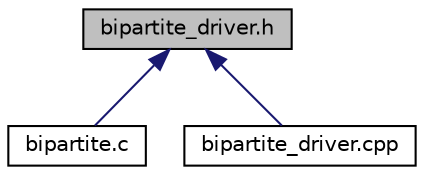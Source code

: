 digraph "bipartite_driver.h"
{
 // LATEX_PDF_SIZE
  edge [fontname="Helvetica",fontsize="10",labelfontname="Helvetica",labelfontsize="10"];
  node [fontname="Helvetica",fontsize="10",shape=record];
  Node1 [label="bipartite_driver.h",height=0.2,width=0.4,color="black", fillcolor="grey75", style="filled", fontcolor="black",tooltip=" "];
  Node1 -> Node2 [dir="back",color="midnightblue",fontsize="10",style="solid",fontname="Helvetica"];
  Node2 [label="bipartite.c",height=0.2,width=0.4,color="black", fillcolor="white", style="filled",URL="$bipartite_8c.html",tooltip=" "];
  Node1 -> Node3 [dir="back",color="midnightblue",fontsize="10",style="solid",fontname="Helvetica"];
  Node3 [label="bipartite_driver.cpp",height=0.2,width=0.4,color="black", fillcolor="white", style="filled",URL="$bipartite__driver_8cpp.html",tooltip=" "];
}
